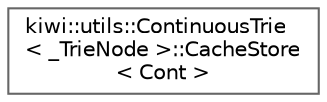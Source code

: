 digraph "Graphical Class Hierarchy"
{
 // LATEX_PDF_SIZE
  bgcolor="transparent";
  edge [fontname=Helvetica,fontsize=10,labelfontname=Helvetica,labelfontsize=10];
  node [fontname=Helvetica,fontsize=10,shape=box,height=0.2,width=0.4];
  rankdir="LR";
  Node0 [id="Node000000",label="kiwi::utils::ContinuousTrie\l\< _TrieNode \>::CacheStore\l\< Cont \>",height=0.2,width=0.4,color="grey40", fillcolor="white", style="filled",URL="$structkiwi_1_1utils_1_1ContinuousTrie_1_1CacheStore.html",tooltip=" "];
}
